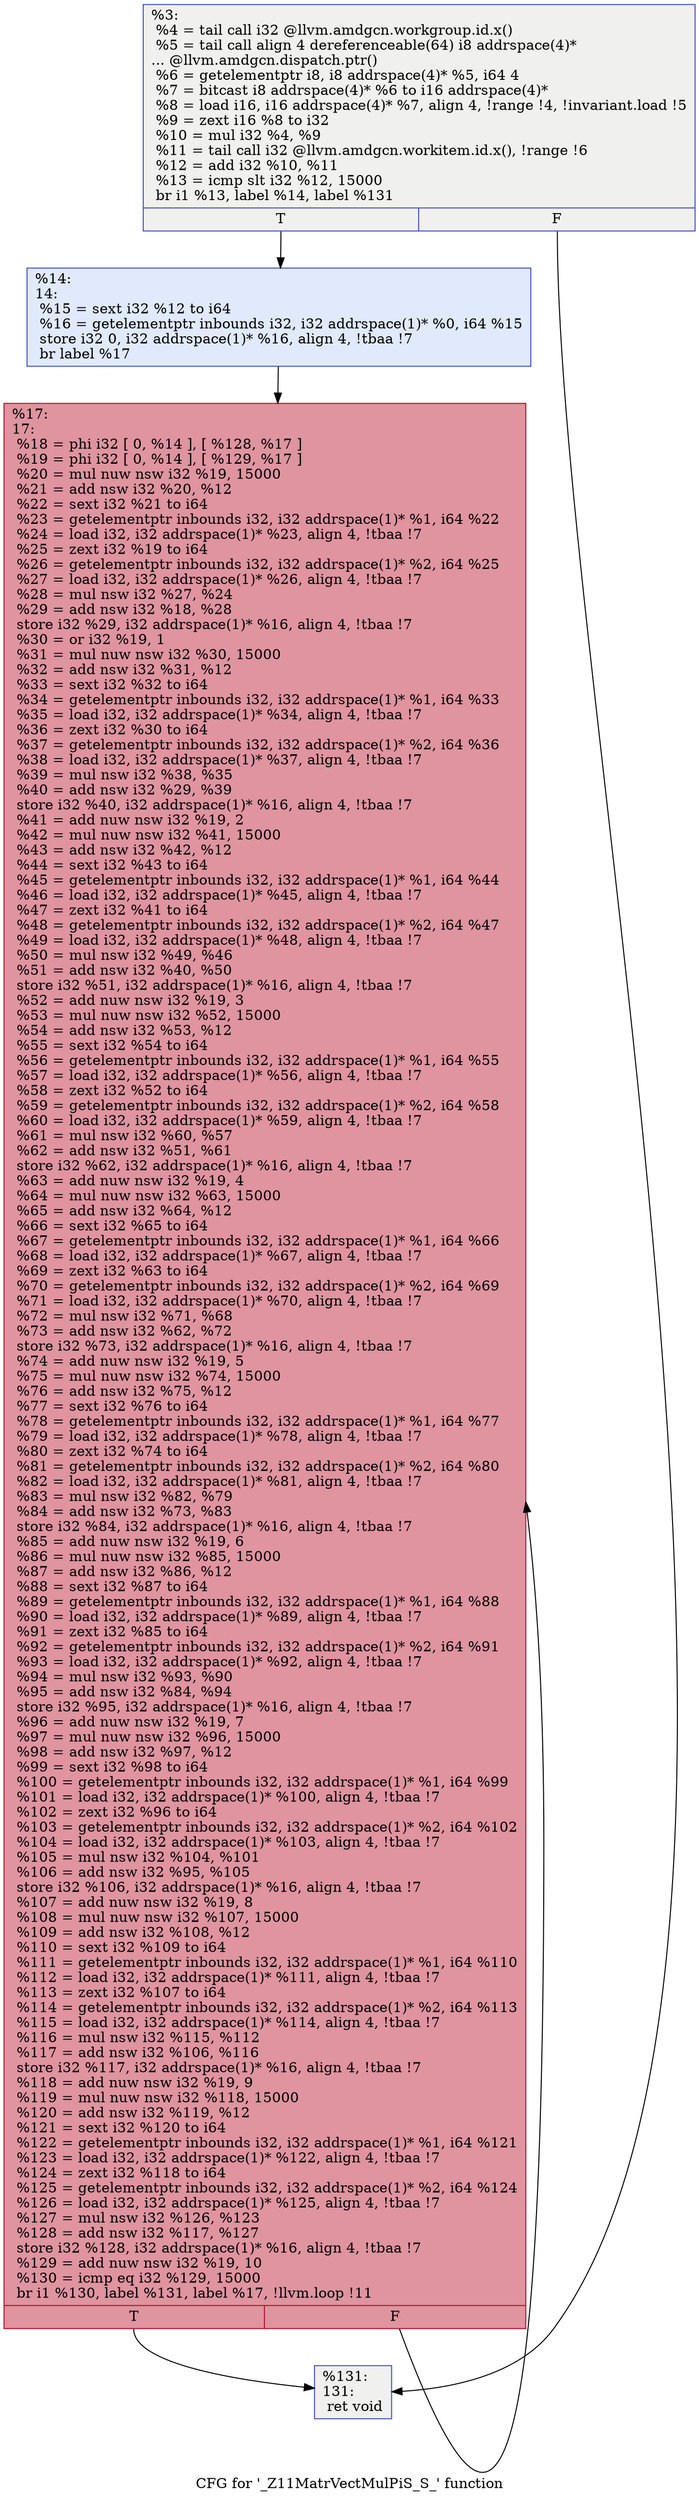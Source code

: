 digraph "CFG for '_Z11MatrVectMulPiS_S_' function" {
	label="CFG for '_Z11MatrVectMulPiS_S_' function";

	Node0x5d264e0 [shape=record,color="#3d50c3ff", style=filled, fillcolor="#dedcdb70",label="{%3:\l  %4 = tail call i32 @llvm.amdgcn.workgroup.id.x()\l  %5 = tail call align 4 dereferenceable(64) i8 addrspace(4)*\l... @llvm.amdgcn.dispatch.ptr()\l  %6 = getelementptr i8, i8 addrspace(4)* %5, i64 4\l  %7 = bitcast i8 addrspace(4)* %6 to i16 addrspace(4)*\l  %8 = load i16, i16 addrspace(4)* %7, align 4, !range !4, !invariant.load !5\l  %9 = zext i16 %8 to i32\l  %10 = mul i32 %4, %9\l  %11 = tail call i32 @llvm.amdgcn.workitem.id.x(), !range !6\l  %12 = add i32 %10, %11\l  %13 = icmp slt i32 %12, 15000\l  br i1 %13, label %14, label %131\l|{<s0>T|<s1>F}}"];
	Node0x5d264e0:s0 -> Node0x5d283e0;
	Node0x5d264e0:s1 -> Node0x5d28470;
	Node0x5d283e0 [shape=record,color="#3d50c3ff", style=filled, fillcolor="#b9d0f970",label="{%14:\l14:                                               \l  %15 = sext i32 %12 to i64\l  %16 = getelementptr inbounds i32, i32 addrspace(1)* %0, i64 %15\l  store i32 0, i32 addrspace(1)* %16, align 4, !tbaa !7\l  br label %17\l}"];
	Node0x5d283e0 -> Node0x5d28960;
	Node0x5d28960 [shape=record,color="#b70d28ff", style=filled, fillcolor="#b70d2870",label="{%17:\l17:                                               \l  %18 = phi i32 [ 0, %14 ], [ %128, %17 ]\l  %19 = phi i32 [ 0, %14 ], [ %129, %17 ]\l  %20 = mul nuw nsw i32 %19, 15000\l  %21 = add nsw i32 %20, %12\l  %22 = sext i32 %21 to i64\l  %23 = getelementptr inbounds i32, i32 addrspace(1)* %1, i64 %22\l  %24 = load i32, i32 addrspace(1)* %23, align 4, !tbaa !7\l  %25 = zext i32 %19 to i64\l  %26 = getelementptr inbounds i32, i32 addrspace(1)* %2, i64 %25\l  %27 = load i32, i32 addrspace(1)* %26, align 4, !tbaa !7\l  %28 = mul nsw i32 %27, %24\l  %29 = add nsw i32 %18, %28\l  store i32 %29, i32 addrspace(1)* %16, align 4, !tbaa !7\l  %30 = or i32 %19, 1\l  %31 = mul nuw nsw i32 %30, 15000\l  %32 = add nsw i32 %31, %12\l  %33 = sext i32 %32 to i64\l  %34 = getelementptr inbounds i32, i32 addrspace(1)* %1, i64 %33\l  %35 = load i32, i32 addrspace(1)* %34, align 4, !tbaa !7\l  %36 = zext i32 %30 to i64\l  %37 = getelementptr inbounds i32, i32 addrspace(1)* %2, i64 %36\l  %38 = load i32, i32 addrspace(1)* %37, align 4, !tbaa !7\l  %39 = mul nsw i32 %38, %35\l  %40 = add nsw i32 %29, %39\l  store i32 %40, i32 addrspace(1)* %16, align 4, !tbaa !7\l  %41 = add nuw nsw i32 %19, 2\l  %42 = mul nuw nsw i32 %41, 15000\l  %43 = add nsw i32 %42, %12\l  %44 = sext i32 %43 to i64\l  %45 = getelementptr inbounds i32, i32 addrspace(1)* %1, i64 %44\l  %46 = load i32, i32 addrspace(1)* %45, align 4, !tbaa !7\l  %47 = zext i32 %41 to i64\l  %48 = getelementptr inbounds i32, i32 addrspace(1)* %2, i64 %47\l  %49 = load i32, i32 addrspace(1)* %48, align 4, !tbaa !7\l  %50 = mul nsw i32 %49, %46\l  %51 = add nsw i32 %40, %50\l  store i32 %51, i32 addrspace(1)* %16, align 4, !tbaa !7\l  %52 = add nuw nsw i32 %19, 3\l  %53 = mul nuw nsw i32 %52, 15000\l  %54 = add nsw i32 %53, %12\l  %55 = sext i32 %54 to i64\l  %56 = getelementptr inbounds i32, i32 addrspace(1)* %1, i64 %55\l  %57 = load i32, i32 addrspace(1)* %56, align 4, !tbaa !7\l  %58 = zext i32 %52 to i64\l  %59 = getelementptr inbounds i32, i32 addrspace(1)* %2, i64 %58\l  %60 = load i32, i32 addrspace(1)* %59, align 4, !tbaa !7\l  %61 = mul nsw i32 %60, %57\l  %62 = add nsw i32 %51, %61\l  store i32 %62, i32 addrspace(1)* %16, align 4, !tbaa !7\l  %63 = add nuw nsw i32 %19, 4\l  %64 = mul nuw nsw i32 %63, 15000\l  %65 = add nsw i32 %64, %12\l  %66 = sext i32 %65 to i64\l  %67 = getelementptr inbounds i32, i32 addrspace(1)* %1, i64 %66\l  %68 = load i32, i32 addrspace(1)* %67, align 4, !tbaa !7\l  %69 = zext i32 %63 to i64\l  %70 = getelementptr inbounds i32, i32 addrspace(1)* %2, i64 %69\l  %71 = load i32, i32 addrspace(1)* %70, align 4, !tbaa !7\l  %72 = mul nsw i32 %71, %68\l  %73 = add nsw i32 %62, %72\l  store i32 %73, i32 addrspace(1)* %16, align 4, !tbaa !7\l  %74 = add nuw nsw i32 %19, 5\l  %75 = mul nuw nsw i32 %74, 15000\l  %76 = add nsw i32 %75, %12\l  %77 = sext i32 %76 to i64\l  %78 = getelementptr inbounds i32, i32 addrspace(1)* %1, i64 %77\l  %79 = load i32, i32 addrspace(1)* %78, align 4, !tbaa !7\l  %80 = zext i32 %74 to i64\l  %81 = getelementptr inbounds i32, i32 addrspace(1)* %2, i64 %80\l  %82 = load i32, i32 addrspace(1)* %81, align 4, !tbaa !7\l  %83 = mul nsw i32 %82, %79\l  %84 = add nsw i32 %73, %83\l  store i32 %84, i32 addrspace(1)* %16, align 4, !tbaa !7\l  %85 = add nuw nsw i32 %19, 6\l  %86 = mul nuw nsw i32 %85, 15000\l  %87 = add nsw i32 %86, %12\l  %88 = sext i32 %87 to i64\l  %89 = getelementptr inbounds i32, i32 addrspace(1)* %1, i64 %88\l  %90 = load i32, i32 addrspace(1)* %89, align 4, !tbaa !7\l  %91 = zext i32 %85 to i64\l  %92 = getelementptr inbounds i32, i32 addrspace(1)* %2, i64 %91\l  %93 = load i32, i32 addrspace(1)* %92, align 4, !tbaa !7\l  %94 = mul nsw i32 %93, %90\l  %95 = add nsw i32 %84, %94\l  store i32 %95, i32 addrspace(1)* %16, align 4, !tbaa !7\l  %96 = add nuw nsw i32 %19, 7\l  %97 = mul nuw nsw i32 %96, 15000\l  %98 = add nsw i32 %97, %12\l  %99 = sext i32 %98 to i64\l  %100 = getelementptr inbounds i32, i32 addrspace(1)* %1, i64 %99\l  %101 = load i32, i32 addrspace(1)* %100, align 4, !tbaa !7\l  %102 = zext i32 %96 to i64\l  %103 = getelementptr inbounds i32, i32 addrspace(1)* %2, i64 %102\l  %104 = load i32, i32 addrspace(1)* %103, align 4, !tbaa !7\l  %105 = mul nsw i32 %104, %101\l  %106 = add nsw i32 %95, %105\l  store i32 %106, i32 addrspace(1)* %16, align 4, !tbaa !7\l  %107 = add nuw nsw i32 %19, 8\l  %108 = mul nuw nsw i32 %107, 15000\l  %109 = add nsw i32 %108, %12\l  %110 = sext i32 %109 to i64\l  %111 = getelementptr inbounds i32, i32 addrspace(1)* %1, i64 %110\l  %112 = load i32, i32 addrspace(1)* %111, align 4, !tbaa !7\l  %113 = zext i32 %107 to i64\l  %114 = getelementptr inbounds i32, i32 addrspace(1)* %2, i64 %113\l  %115 = load i32, i32 addrspace(1)* %114, align 4, !tbaa !7\l  %116 = mul nsw i32 %115, %112\l  %117 = add nsw i32 %106, %116\l  store i32 %117, i32 addrspace(1)* %16, align 4, !tbaa !7\l  %118 = add nuw nsw i32 %19, 9\l  %119 = mul nuw nsw i32 %118, 15000\l  %120 = add nsw i32 %119, %12\l  %121 = sext i32 %120 to i64\l  %122 = getelementptr inbounds i32, i32 addrspace(1)* %1, i64 %121\l  %123 = load i32, i32 addrspace(1)* %122, align 4, !tbaa !7\l  %124 = zext i32 %118 to i64\l  %125 = getelementptr inbounds i32, i32 addrspace(1)* %2, i64 %124\l  %126 = load i32, i32 addrspace(1)* %125, align 4, !tbaa !7\l  %127 = mul nsw i32 %126, %123\l  %128 = add nsw i32 %117, %127\l  store i32 %128, i32 addrspace(1)* %16, align 4, !tbaa !7\l  %129 = add nuw nsw i32 %19, 10\l  %130 = icmp eq i32 %129, 15000\l  br i1 %130, label %131, label %17, !llvm.loop !11\l|{<s0>T|<s1>F}}"];
	Node0x5d28960:s0 -> Node0x5d28470;
	Node0x5d28960:s1 -> Node0x5d28960;
	Node0x5d28470 [shape=record,color="#3d50c3ff", style=filled, fillcolor="#dedcdb70",label="{%131:\l131:                                              \l  ret void\l}"];
}
